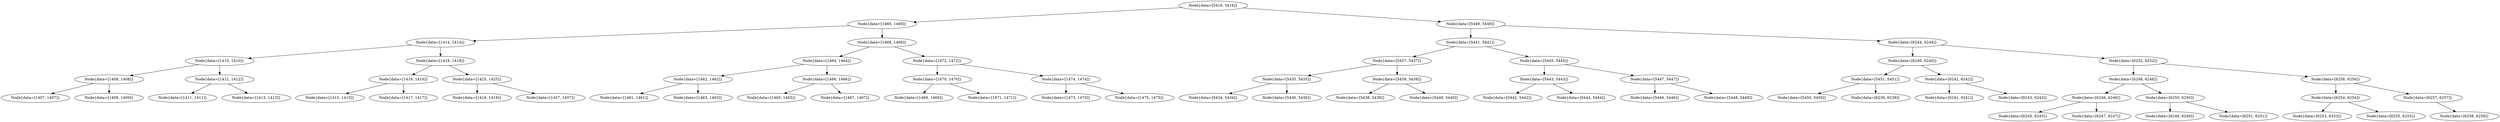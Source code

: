 digraph G{
1658175421 [label="Node{data=[5416, 5416]}"]
1658175421 -> 946096483
946096483 [label="Node{data=[1460, 1460]}"]
946096483 -> 1583695951
1583695951 [label="Node{data=[1414, 1414]}"]
1583695951 -> 1209297333
1209297333 [label="Node{data=[1410, 1410]}"]
1209297333 -> 124985181
124985181 [label="Node{data=[1408, 1408]}"]
124985181 -> 499540353
499540353 [label="Node{data=[1407, 1407]}"]
124985181 -> 1771398470
1771398470 [label="Node{data=[1409, 1409]}"]
1209297333 -> 36167680
36167680 [label="Node{data=[1412, 1412]}"]
36167680 -> 489791214
489791214 [label="Node{data=[1411, 1411]}"]
36167680 -> 861220512
861220512 [label="Node{data=[1413, 1413]}"]
1583695951 -> 1906885337
1906885337 [label="Node{data=[1418, 1418]}"]
1906885337 -> 1286736652
1286736652 [label="Node{data=[1416, 1416]}"]
1286736652 -> 1566911130
1566911130 [label="Node{data=[1415, 1415]}"]
1286736652 -> 1205809080
1205809080 [label="Node{data=[1417, 1417]}"]
1906885337 -> 1884717968
1884717968 [label="Node{data=[1425, 1425]}"]
1884717968 -> 744496381
744496381 [label="Node{data=[1419, 1419]}"]
1884717968 -> 1478873617
1478873617 [label="Node{data=[1457, 1457]}"]
946096483 -> 1723438146
1723438146 [label="Node{data=[1468, 1468]}"]
1723438146 -> 582471942
582471942 [label="Node{data=[1464, 1464]}"]
582471942 -> 236758617
236758617 [label="Node{data=[1462, 1462]}"]
236758617 -> 2027899089
2027899089 [label="Node{data=[1461, 1461]}"]
236758617 -> 1382995980
1382995980 [label="Node{data=[1463, 1463]}"]
582471942 -> 1322065062
1322065062 [label="Node{data=[1466, 1466]}"]
1322065062 -> 621303112
621303112 [label="Node{data=[1465, 1465]}"]
1322065062 -> 655563000
655563000 [label="Node{data=[1467, 1467]}"]
1723438146 -> 51972782
51972782 [label="Node{data=[1472, 1472]}"]
51972782 -> 622272071
622272071 [label="Node{data=[1470, 1470]}"]
622272071 -> 1112718776
1112718776 [label="Node{data=[1469, 1469]}"]
622272071 -> 2100935122
2100935122 [label="Node{data=[1471, 1471]}"]
51972782 -> 910069921
910069921 [label="Node{data=[1474, 1474]}"]
910069921 -> 734414087
734414087 [label="Node{data=[1473, 1473]}"]
910069921 -> 2091815610
2091815610 [label="Node{data=[1475, 1475]}"]
1658175421 -> 1281967060
1281967060 [label="Node{data=[5449, 5449]}"]
1281967060 -> 244345184
244345184 [label="Node{data=[5441, 5441]}"]
244345184 -> 401079240
401079240 [label="Node{data=[5437, 5437]}"]
401079240 -> 534024396
534024396 [label="Node{data=[5435, 5435]}"]
534024396 -> 430249729
430249729 [label="Node{data=[5434, 5434]}"]
534024396 -> 351516220
351516220 [label="Node{data=[5436, 5436]}"]
401079240 -> 1013069521
1013069521 [label="Node{data=[5439, 5439]}"]
1013069521 -> 118195041
118195041 [label="Node{data=[5438, 5438]}"]
1013069521 -> 916951454
916951454 [label="Node{data=[5440, 5440]}"]
244345184 -> 1064076064
1064076064 [label="Node{data=[5445, 5445]}"]
1064076064 -> 303431330
303431330 [label="Node{data=[5443, 5443]}"]
303431330 -> 1239312138
1239312138 [label="Node{data=[5442, 5442]}"]
303431330 -> 1140798670
1140798670 [label="Node{data=[5444, 5444]}"]
1064076064 -> 408017426
408017426 [label="Node{data=[5447, 5447]}"]
408017426 -> 621598548
621598548 [label="Node{data=[5446, 5446]}"]
408017426 -> 533729992
533729992 [label="Node{data=[5448, 5448]}"]
1281967060 -> 632495288
632495288 [label="Node{data=[6244, 6244]}"]
632495288 -> 866435926
866435926 [label="Node{data=[6240, 6240]}"]
866435926 -> 1892746241
1892746241 [label="Node{data=[5451, 5451]}"]
1892746241 -> 1871187585
1871187585 [label="Node{data=[5450, 5450]}"]
1892746241 -> 1390647572
1390647572 [label="Node{data=[6239, 6239]}"]
866435926 -> 1195921005
1195921005 [label="Node{data=[6242, 6242]}"]
1195921005 -> 1069656969
1069656969 [label="Node{data=[6241, 6241]}"]
1195921005 -> 278021878
278021878 [label="Node{data=[6243, 6243]}"]
632495288 -> 1584879305
1584879305 [label="Node{data=[6252, 6252]}"]
1584879305 -> 1539919948
1539919948 [label="Node{data=[6248, 6248]}"]
1539919948 -> 1776690527
1776690527 [label="Node{data=[6246, 6246]}"]
1776690527 -> 1807838051
1807838051 [label="Node{data=[6245, 6245]}"]
1776690527 -> 258259404
258259404 [label="Node{data=[6247, 6247]}"]
1539919948 -> 507429724
507429724 [label="Node{data=[6250, 6250]}"]
507429724 -> 1177211161
1177211161 [label="Node{data=[6249, 6249]}"]
507429724 -> 651174092
651174092 [label="Node{data=[6251, 6251]}"]
1584879305 -> 206587651
206587651 [label="Node{data=[6256, 6256]}"]
206587651 -> 1687966198
1687966198 [label="Node{data=[6254, 6254]}"]
1687966198 -> 1957619301
1957619301 [label="Node{data=[6253, 6253]}"]
1687966198 -> 1398763132
1398763132 [label="Node{data=[6255, 6255]}"]
206587651 -> 1564033867
1564033867 [label="Node{data=[6257, 6257]}"]
1564033867 -> 1538042619
1538042619 [label="Node{data=[6258, 6258]}"]
}